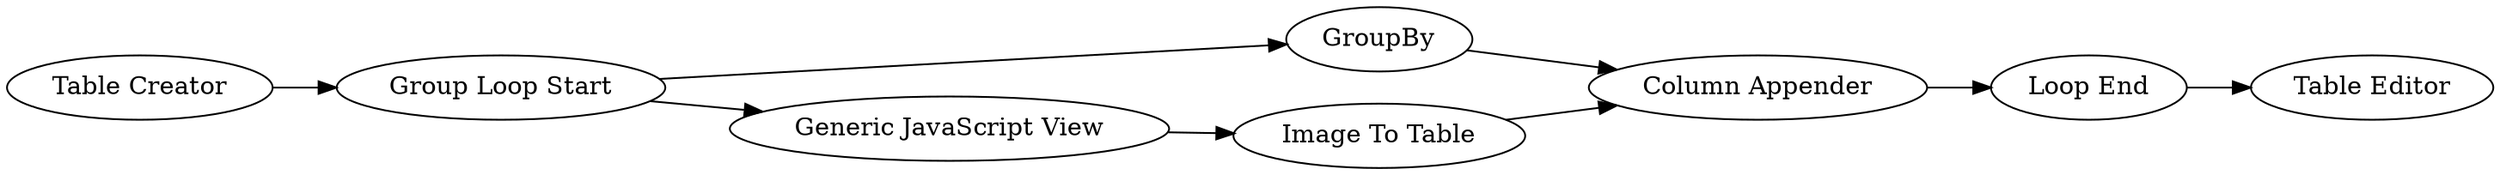 digraph {
	2 [label="Table Creator"]
	4 [label="Group Loop Start"]
	13 [label="Image To Table"]
	14 [label=GroupBy]
	15 [label="Column Appender"]
	16 [label="Loop End"]
	17 [label="Table Editor"]
	351 [label="Generic JavaScript View"]
	2 -> 4
	4 -> 14
	4 -> 351
	13 -> 15
	14 -> 15
	15 -> 16
	16 -> 17
	351 -> 13
	rankdir=LR
}
